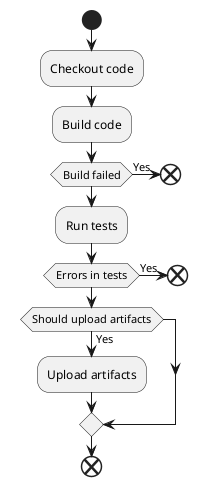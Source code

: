 @startuml

start
:Checkout code; 
:Build code;
    if (Build failed) then (Yes)
        end
    endif

:Run tests;
    if (Errors in tests) then (Yes)
        end
    endif

if (Should upload artifacts) then (Yes)
    :Upload artifacts;
endif

end

@enduml